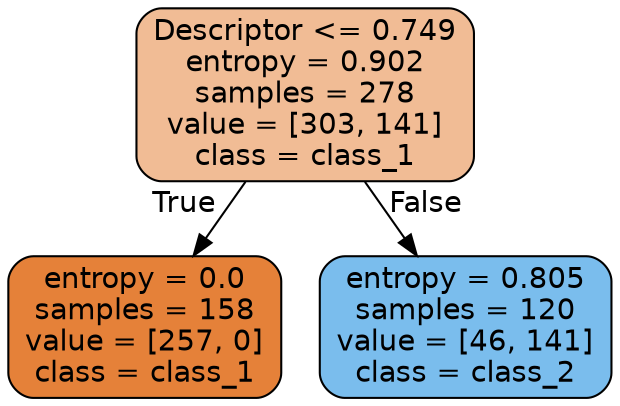 digraph Tree {
node [shape=box, style="filled, rounded", color="black", fontname="helvetica"] ;
edge [fontname="helvetica"] ;
0 [label="Descriptor <= 0.749\nentropy = 0.902\nsamples = 278\nvalue = [303, 141]\nclass = class_1", fillcolor="#f1bc95"] ;
1 [label="entropy = 0.0\nsamples = 158\nvalue = [257, 0]\nclass = class_1", fillcolor="#e58139"] ;
0 -> 1 [labeldistance=2.5, labelangle=45, headlabel="True"] ;
2 [label="entropy = 0.805\nsamples = 120\nvalue = [46, 141]\nclass = class_2", fillcolor="#7abded"] ;
0 -> 2 [labeldistance=2.5, labelangle=-45, headlabel="False"] ;
}
